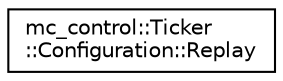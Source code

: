 digraph "Graphical Class Hierarchy"
{
 // INTERACTIVE_SVG=YES
 // LATEX_PDF_SIZE
  edge [fontname="Helvetica",fontsize="10",labelfontname="Helvetica",labelfontsize="10"];
  node [fontname="Helvetica",fontsize="10",shape=record];
  rankdir="LR";
  Node0 [label="mc_control::Ticker\l::Configuration::Replay",height=0.2,width=0.4,color="black", fillcolor="white", style="filled",URL="$structmc__control_1_1Ticker_1_1Configuration_1_1Replay.html",tooltip=" "];
}
